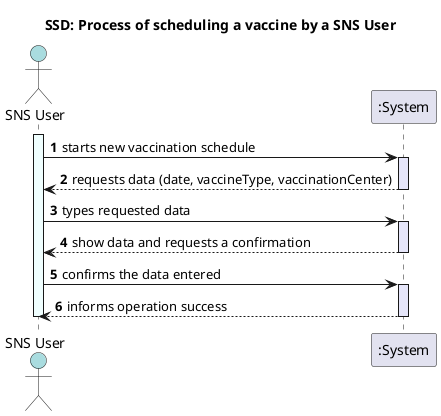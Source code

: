 @startuml
autonumber
actor "SNS User" as User #A9DCDF


title SSD: Process of scheduling a vaccine by a SNS User

activate "User" #F0FFFF
"User" -> ":System" : starts new vaccination schedule
activate ":System" 	#E6E6FA
":System" --> "User" : requests data (date, vaccineType, vaccinationCenter)
deactivate ":System"

"User" -> ":System" : types requested data
activate ":System" #E6E6FA
":System" --> "User" : show data and requests a confirmation
deactivate ":System"

"User" -> ":System" : confirms the data entered
activate ":System" #E6E6FA
":System" --> "User" : informs operation success
deactivate ":System"

deactivate "User"

'*https://www.w3.org/TR/css-color-4/#hex-notation*'

@enduml

